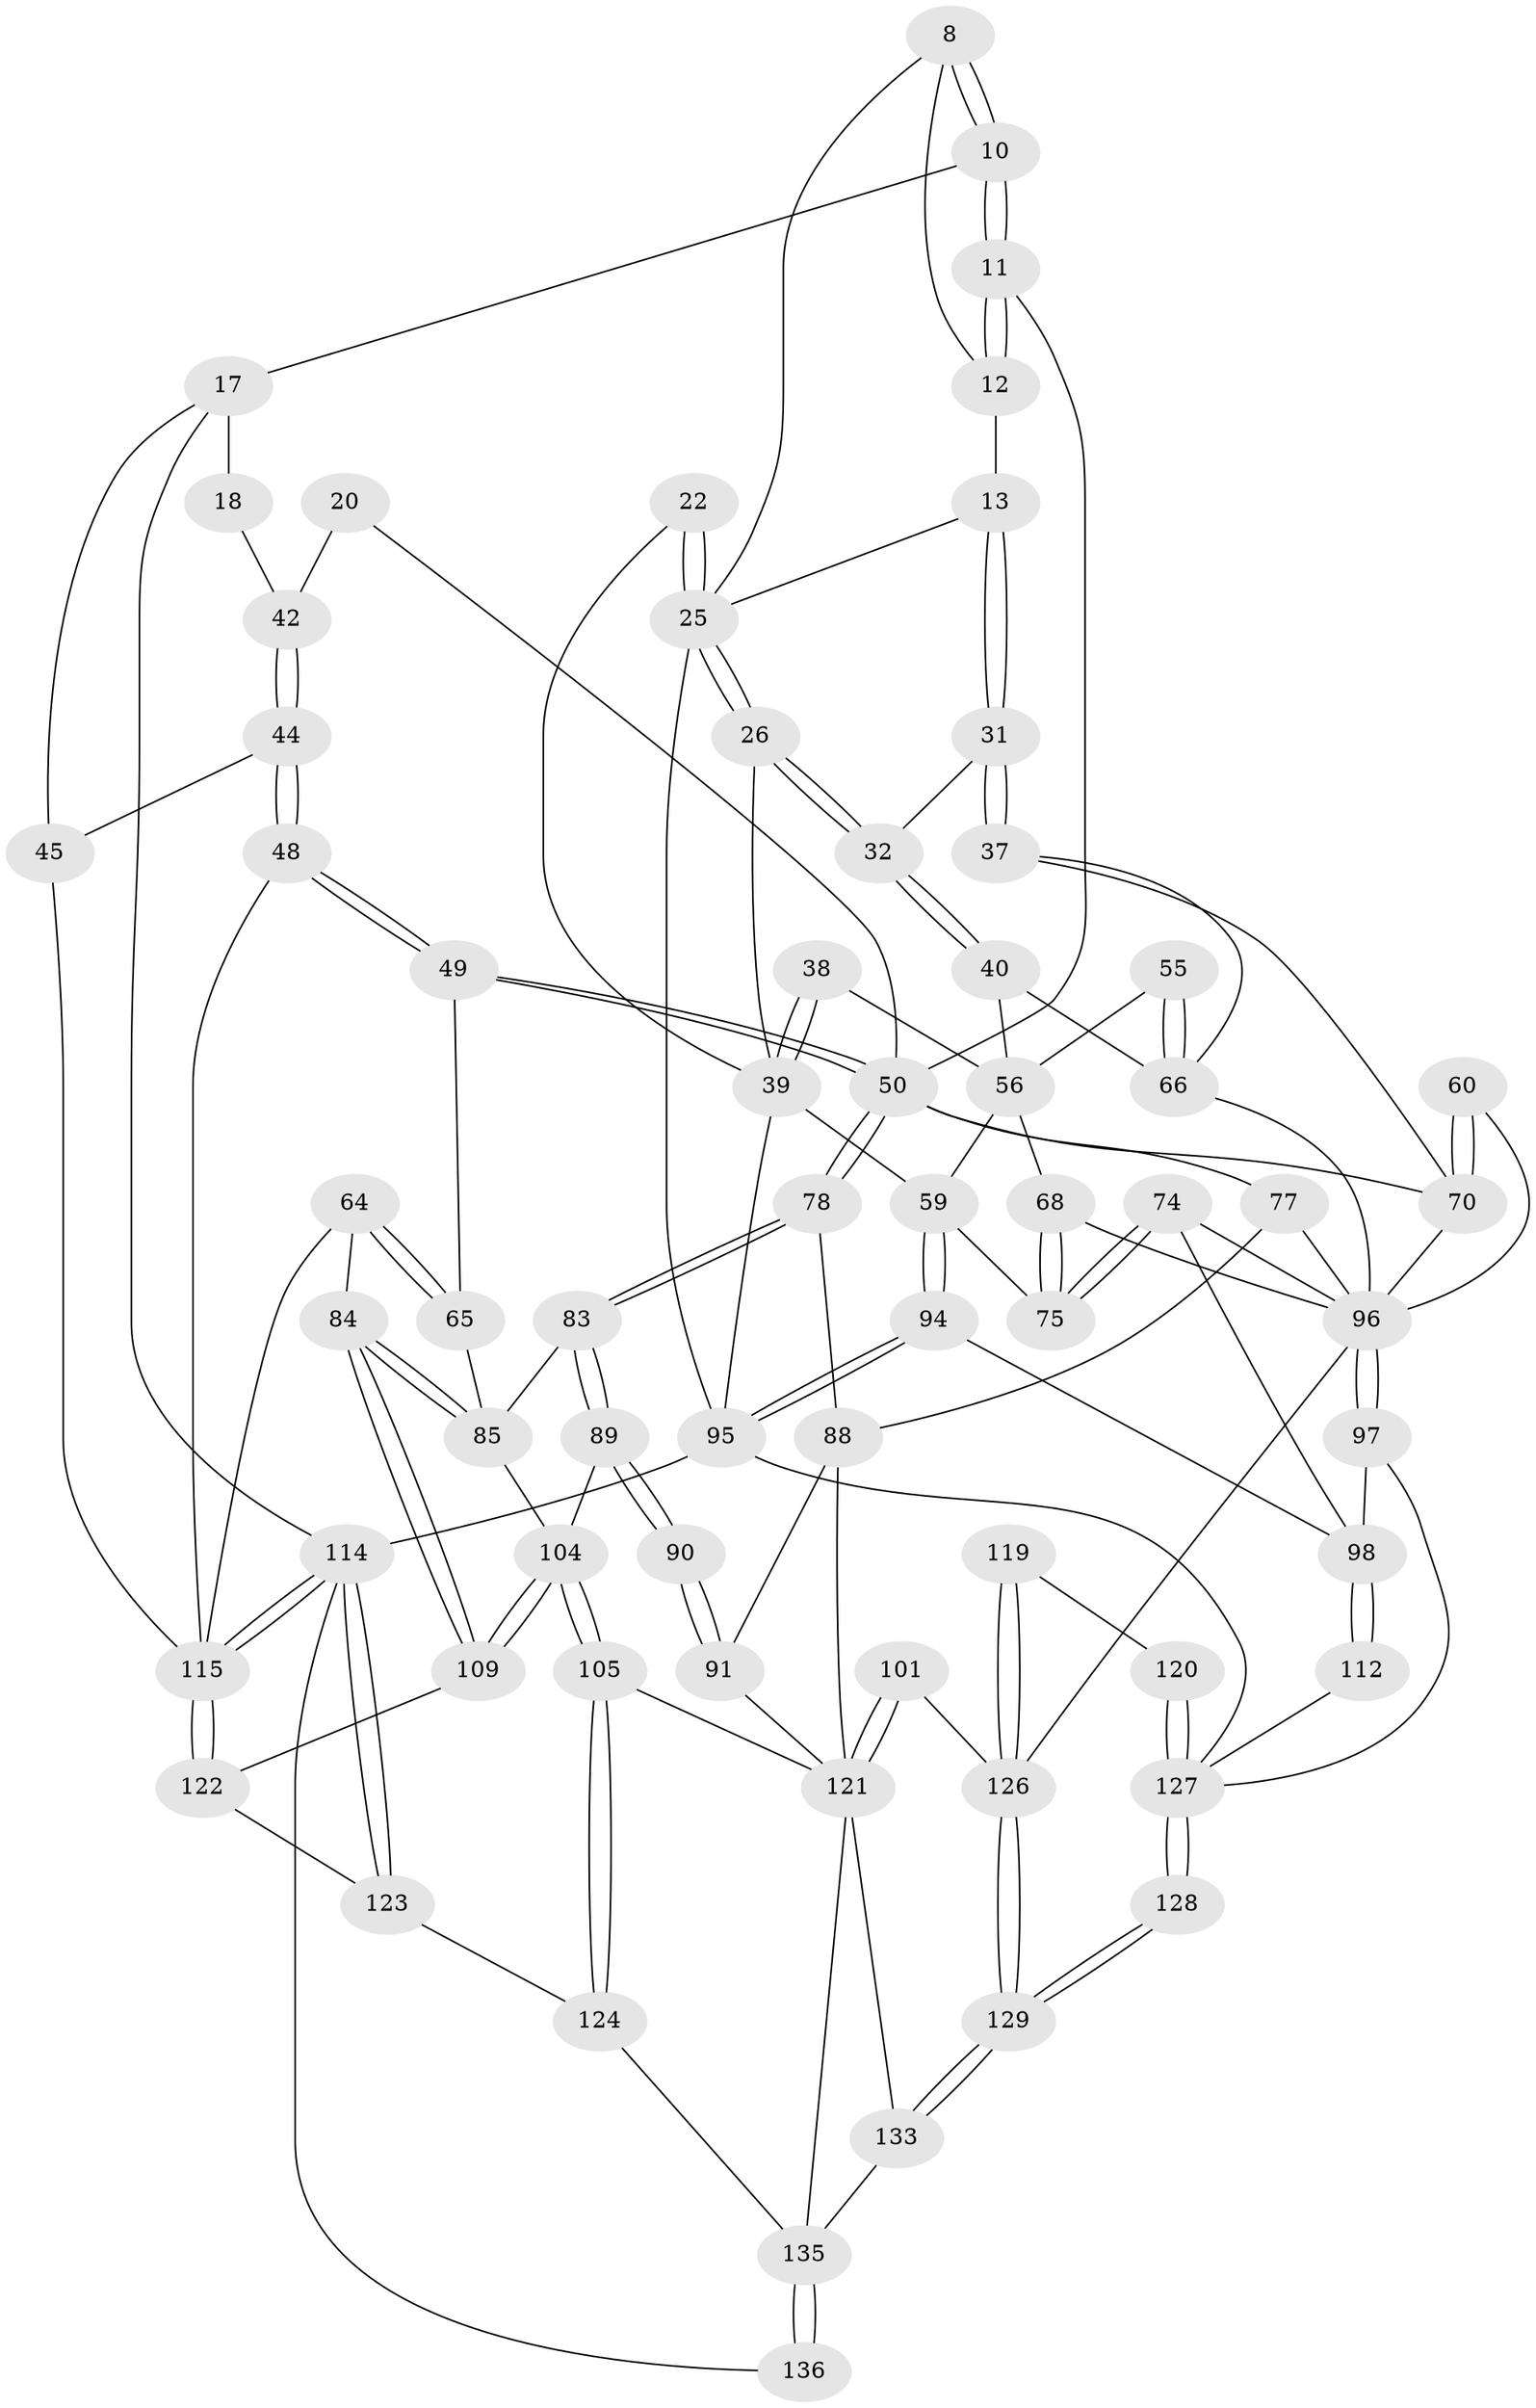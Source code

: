 // original degree distribution, {3: 0.014705882352941176, 6: 0.23529411764705882, 5: 0.5, 4: 0.25}
// Generated by graph-tools (version 1.1) at 2025/07/03/04/25 22:07:05]
// undirected, 68 vertices, 157 edges
graph export_dot {
graph [start="1"]
  node [color=gray90,style=filled];
  8 [pos="+0.6079268859964561+0",super="+7"];
  10 [pos="+0.6269890451505808+0.07163449431653186"];
  11 [pos="+0.5504796099134504+0.14143574484044225"];
  12 [pos="+0.4787939149822097+0.11069238867734417"];
  13 [pos="+0.46811850215886874+0.11907167351329365"];
  17 [pos="+0.9619354993318453+0.04061736940081985",super="+2+9"];
  18 [pos="+0.7831402920799281+0.12554730820420518"];
  20 [pos="+0.7019566636824464+0.21182189575174673"];
  22 [pos="+0.06658448248285466+0.12621884008534304",super="+16"];
  25 [pos="+0.20464654699262294+0.1324126530241141",super="+15+6"];
  26 [pos="+0.20663489741911753+0.13863052830083314"];
  31 [pos="+0.3882015631478071+0.21113830408982415"];
  32 [pos="+0.2588502948416583+0.22876900989113974"];
  37 [pos="+0.4316526585219794+0.3485057454812844"];
  38 [pos="+0.09689309296261846+0.26264723776920806"];
  39 [pos="+0+0.36159721891189844",super="+24+27"];
  40 [pos="+0.24883741848181845+0.253272839369995"];
  42 [pos="+0.7937749853906251+0.2923475024759406",super="+30+19"];
  44 [pos="+0.8044946883710532+0.33044801139108976",super="+43+29"];
  45 [pos="+0.9292540859563233+0.2934877400161967",super="+28"];
  48 [pos="+0.8013615140263869+0.37391554844607006"];
  49 [pos="+0.7295609509386715+0.44456430240113376"];
  50 [pos="+0.6889013498897208+0.4449890822872984",super="+33+34+21"];
  55 [pos="+0.2740318608738747+0.4014349499694281"];
  56 [pos="+0.1404578312650899+0.352685244785722",super="+53+41"];
  59 [pos="+0+0.5454866222129754",super="+54"];
  60 [pos="+0.38914495058128074+0.48705990711152963"];
  64 [pos="+0.9922414329855491+0.5646303832661361"];
  65 [pos="+0.8281647589080054+0.5051597591775282"];
  66 [pos="+0.27346642837725976+0.4037676720920494",super="+62+52"];
  68 [pos="+0.2570620866826287+0.44933628302832646",super="+57"];
  70 [pos="+0.4243780813681725+0.539114020653046",super="+35+36"];
  74 [pos="+0.2087974167081039+0.6099799093342464"];
  75 [pos="+0.19810442012035234+0.590770636422221",super="+58"];
  77 [pos="+0.45550127509118626+0.6321237203254739",super="+76"];
  78 [pos="+0.6777015224119836+0.4964971338057886"];
  83 [pos="+0.7374914992545687+0.6367363163040369"];
  84 [pos="+0.9443114597497455+0.6181601121802976"];
  85 [pos="+0.8213495676845055+0.658107611362209",super="+82"];
  88 [pos="+0.4990604179324743+0.657846045033391",super="+81+80"];
  89 [pos="+0.7405157390053851+0.6792198868797913"];
  90 [pos="+0.6826607193167761+0.7136250373656834"];
  91 [pos="+0.6659753344298118+0.7342774790368889",super="+87+86"];
  94 [pos="+0+0.6240690703727476"];
  95 [pos="+0+1",super="+4"];
  96 [pos="+0.32713638901793374+0.7107626805323477",super="+72+71+73+61+67"];
  97 [pos="+0.28063072876813844+0.7119014680061457"];
  98 [pos="+0.24499106991533995+0.685621738309386",super="+93"];
  101 [pos="+0.4912415233237376+0.8454354090173354"];
  104 [pos="+0.847603540957962+0.8120448836057714",super="+99"];
  105 [pos="+0.8335110562513575+0.846588067946896"];
  109 [pos="+0.8830076449265506+0.7798911350571793"];
  112 [pos="+0.06539463356219778+0.7544562967638133"];
  114 [pos="+1+1",super="+113"];
  115 [pos="+1+0.7598667456855749",super="+110"];
  119 [pos="+0.31027080338538243+0.8618146855455602"];
  120 [pos="+0.26739293810506276+0.8856927581065132"];
  121 [pos="+0.5704375485872659+0.8740047473977263",super="+107+106+108+100"];
  122 [pos="+1+0.8329112904418188",super="+111"];
  123 [pos="+0.9122046582905992+0.9102331423547013"];
  124 [pos="+0.866363770732332+0.8992115645014596"];
  126 [pos="+0.40964504321682194+0.9581484254248375",super="+102+103"];
  127 [pos="+0.20572529770022946+0.9549499600329259",super="+117+116+125"];
  128 [pos="+0.1624046043228769+1"];
  129 [pos="+0.33040933548205814+1"];
  133 [pos="+0.46163579486326406+1",super="+132"];
  135 [pos="+0.6515101767351743+1",super="+134"];
  136 [pos="+0.7792242587307592+1"];
  8 -- 10;
  8 -- 10;
  8 -- 12;
  8 -- 25;
  10 -- 11;
  10 -- 11;
  10 -- 17;
  11 -- 12;
  11 -- 12;
  11 -- 50;
  12 -- 13;
  13 -- 31;
  13 -- 31;
  13 -- 25;
  17 -- 18 [weight=2];
  17 -- 45;
  17 -- 114;
  18 -- 42;
  20 -- 42 [weight=2];
  20 -- 50;
  22 -- 25 [weight=3];
  22 -- 25;
  22 -- 39;
  25 -- 26;
  25 -- 26;
  25 -- 95;
  26 -- 32;
  26 -- 32;
  26 -- 39;
  31 -- 32;
  31 -- 37;
  31 -- 37;
  32 -- 40;
  32 -- 40;
  37 -- 70;
  37 -- 66;
  38 -- 39 [weight=2];
  38 -- 39;
  38 -- 56;
  39 -- 95;
  39 -- 59;
  40 -- 56;
  40 -- 66;
  42 -- 44 [weight=2];
  42 -- 44;
  44 -- 48;
  44 -- 48;
  44 -- 45 [weight=2];
  45 -- 115;
  48 -- 49;
  48 -- 49;
  48 -- 115;
  49 -- 50;
  49 -- 50;
  49 -- 65;
  50 -- 78;
  50 -- 78;
  50 -- 70;
  50 -- 77;
  55 -- 56;
  55 -- 66 [weight=2];
  55 -- 66;
  56 -- 68;
  56 -- 59;
  59 -- 94;
  59 -- 94;
  59 -- 75;
  60 -- 70 [weight=2];
  60 -- 70;
  60 -- 96;
  64 -- 65;
  64 -- 65;
  64 -- 84;
  64 -- 115;
  65 -- 85;
  66 -- 96 [weight=2];
  68 -- 75 [weight=2];
  68 -- 75;
  68 -- 96;
  70 -- 96;
  74 -- 75;
  74 -- 75;
  74 -- 96;
  74 -- 98;
  77 -- 96;
  77 -- 88 [weight=2];
  78 -- 83;
  78 -- 83;
  78 -- 88;
  83 -- 89;
  83 -- 89;
  83 -- 85;
  84 -- 85;
  84 -- 85;
  84 -- 109;
  84 -- 109;
  85 -- 104;
  88 -- 91 [weight=2];
  88 -- 121;
  89 -- 90;
  89 -- 90;
  89 -- 104;
  90 -- 91 [weight=2];
  90 -- 91;
  91 -- 121;
  94 -- 95;
  94 -- 95;
  94 -- 98;
  95 -- 114 [weight=2];
  95 -- 127;
  96 -- 97;
  96 -- 97;
  96 -- 126;
  97 -- 98;
  97 -- 127;
  98 -- 112 [weight=2];
  98 -- 112;
  101 -- 121 [weight=2];
  101 -- 121;
  101 -- 126;
  104 -- 105;
  104 -- 105;
  104 -- 109;
  104 -- 109;
  105 -- 124;
  105 -- 124;
  105 -- 121;
  109 -- 122;
  112 -- 127;
  114 -- 115 [weight=2];
  114 -- 115;
  114 -- 123;
  114 -- 123;
  114 -- 136;
  115 -- 122 [weight=2];
  115 -- 122;
  119 -- 120;
  119 -- 126 [weight=2];
  119 -- 126;
  120 -- 127 [weight=2];
  120 -- 127;
  121 -- 135;
  121 -- 133;
  122 -- 123;
  123 -- 124;
  124 -- 135;
  126 -- 129;
  126 -- 129;
  127 -- 128 [weight=2];
  127 -- 128;
  128 -- 129;
  128 -- 129;
  129 -- 133;
  129 -- 133;
  133 -- 135 [weight=2];
  135 -- 136 [weight=2];
  135 -- 136;
}
